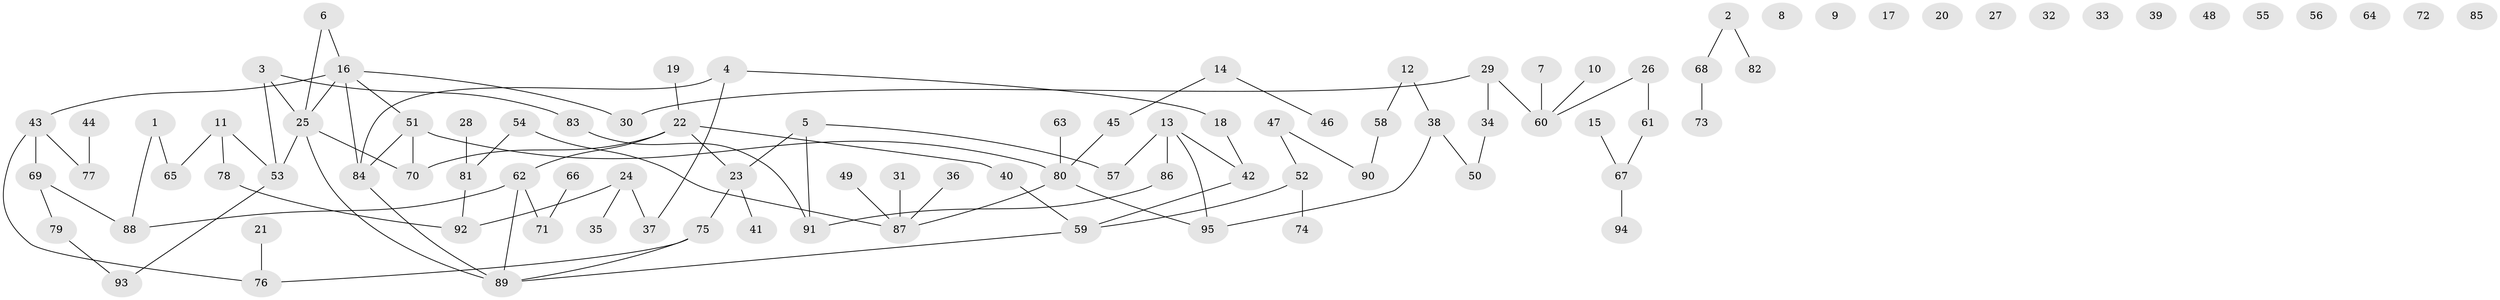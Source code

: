 // coarse degree distribution, {3: 0.15789473684210525, 1: 0.24561403508771928, 6: 0.03508771929824561, 5: 0.017543859649122806, 9: 0.03508771929824561, 0: 0.24561403508771928, 4: 0.07017543859649122, 2: 0.19298245614035087}
// Generated by graph-tools (version 1.1) at 2025/16/03/04/25 18:16:37]
// undirected, 95 vertices, 100 edges
graph export_dot {
graph [start="1"]
  node [color=gray90,style=filled];
  1;
  2;
  3;
  4;
  5;
  6;
  7;
  8;
  9;
  10;
  11;
  12;
  13;
  14;
  15;
  16;
  17;
  18;
  19;
  20;
  21;
  22;
  23;
  24;
  25;
  26;
  27;
  28;
  29;
  30;
  31;
  32;
  33;
  34;
  35;
  36;
  37;
  38;
  39;
  40;
  41;
  42;
  43;
  44;
  45;
  46;
  47;
  48;
  49;
  50;
  51;
  52;
  53;
  54;
  55;
  56;
  57;
  58;
  59;
  60;
  61;
  62;
  63;
  64;
  65;
  66;
  67;
  68;
  69;
  70;
  71;
  72;
  73;
  74;
  75;
  76;
  77;
  78;
  79;
  80;
  81;
  82;
  83;
  84;
  85;
  86;
  87;
  88;
  89;
  90;
  91;
  92;
  93;
  94;
  95;
  1 -- 65;
  1 -- 88;
  2 -- 68;
  2 -- 82;
  3 -- 25;
  3 -- 53;
  3 -- 83;
  4 -- 18;
  4 -- 37;
  4 -- 84;
  5 -- 23;
  5 -- 57;
  5 -- 91;
  6 -- 16;
  6 -- 25;
  7 -- 60;
  10 -- 60;
  11 -- 53;
  11 -- 65;
  11 -- 78;
  12 -- 38;
  12 -- 58;
  13 -- 42;
  13 -- 57;
  13 -- 86;
  13 -- 95;
  14 -- 45;
  14 -- 46;
  15 -- 67;
  16 -- 25;
  16 -- 30;
  16 -- 43;
  16 -- 51;
  16 -- 84;
  18 -- 42;
  19 -- 22;
  21 -- 76;
  22 -- 23;
  22 -- 40;
  22 -- 62;
  22 -- 70;
  23 -- 41;
  23 -- 75;
  24 -- 35;
  24 -- 37;
  24 -- 92;
  25 -- 53;
  25 -- 70;
  25 -- 89;
  26 -- 60;
  26 -- 61;
  28 -- 81;
  29 -- 30;
  29 -- 34;
  29 -- 60;
  31 -- 87;
  34 -- 50;
  36 -- 87;
  38 -- 50;
  38 -- 95;
  40 -- 59;
  42 -- 59;
  43 -- 69;
  43 -- 76;
  43 -- 77;
  44 -- 77;
  45 -- 80;
  47 -- 52;
  47 -- 90;
  49 -- 87;
  51 -- 70;
  51 -- 80;
  51 -- 84;
  52 -- 59;
  52 -- 74;
  53 -- 93;
  54 -- 81;
  54 -- 87;
  58 -- 90;
  59 -- 89;
  61 -- 67;
  62 -- 71;
  62 -- 88;
  62 -- 89;
  63 -- 80;
  66 -- 71;
  67 -- 94;
  68 -- 73;
  69 -- 79;
  69 -- 88;
  75 -- 76;
  75 -- 89;
  78 -- 92;
  79 -- 93;
  80 -- 87;
  80 -- 95;
  81 -- 92;
  83 -- 91;
  84 -- 89;
  86 -- 91;
}
